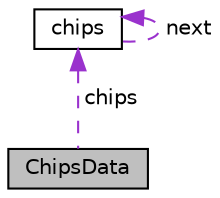 digraph "ChipsData"
{
 // LATEX_PDF_SIZE
  edge [fontname="Helvetica",fontsize="10",labelfontname="Helvetica",labelfontsize="10"];
  node [fontname="Helvetica",fontsize="10",shape=record];
  Node1 [label="ChipsData",height=0.2,width=0.4,color="black", fillcolor="grey75", style="filled", fontcolor="black",tooltip="Structure d'une donnée de Chips prédéfini (contenant le Chips et le nom de son type)"];
  Node2 -> Node1 [dir="back",color="darkorchid3",fontsize="10",style="dashed",label=" chips" ,fontname="Helvetica"];
  Node2 [label="chips",height=0.2,width=0.4,color="black", fillcolor="white", style="filled",URL="$structchips.html",tooltip="Structure d'un Chips."];
  Node2 -> Node2 [dir="back",color="darkorchid3",fontsize="10",style="dashed",label=" next" ,fontname="Helvetica"];
}

